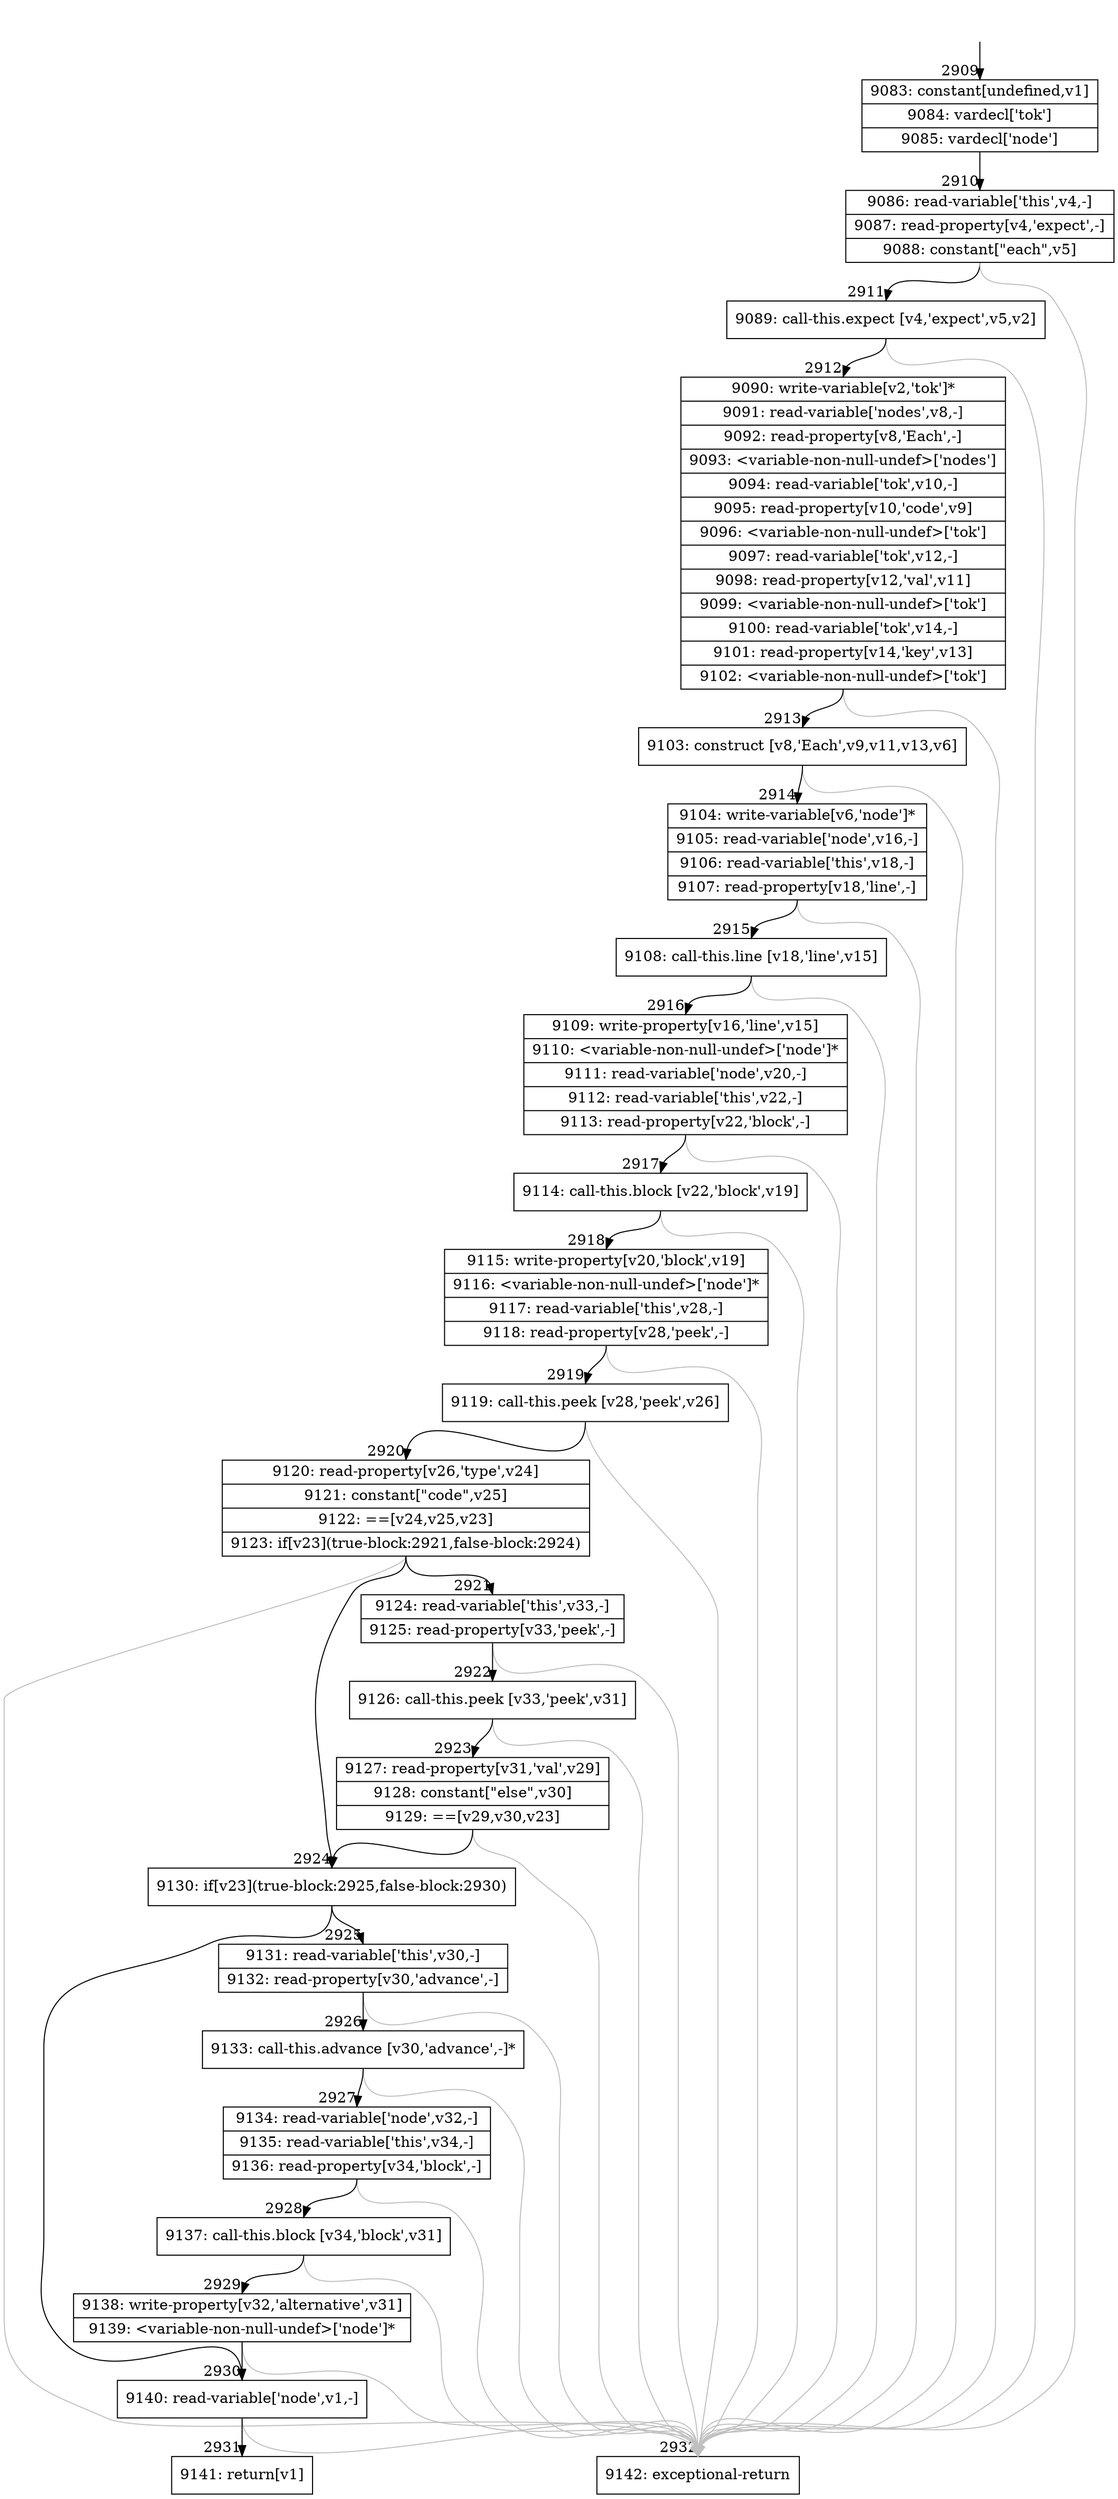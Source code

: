 digraph {
rankdir="TD"
BB_entry177[shape=none,label=""];
BB_entry177 -> BB2909 [tailport=s, headport=n, headlabel="    2909"]
BB2909 [shape=record label="{9083: constant[undefined,v1]|9084: vardecl['tok']|9085: vardecl['node']}" ] 
BB2909 -> BB2910 [tailport=s, headport=n, headlabel="      2910"]
BB2910 [shape=record label="{9086: read-variable['this',v4,-]|9087: read-property[v4,'expect',-]|9088: constant[\"each\",v5]}" ] 
BB2910 -> BB2911 [tailport=s, headport=n, headlabel="      2911"]
BB2910 -> BB2932 [tailport=s, headport=n, color=gray, headlabel="      2932"]
BB2911 [shape=record label="{9089: call-this.expect [v4,'expect',v5,v2]}" ] 
BB2911 -> BB2912 [tailport=s, headport=n, headlabel="      2912"]
BB2911 -> BB2932 [tailport=s, headport=n, color=gray]
BB2912 [shape=record label="{9090: write-variable[v2,'tok']*|9091: read-variable['nodes',v8,-]|9092: read-property[v8,'Each',-]|9093: \<variable-non-null-undef\>['nodes']|9094: read-variable['tok',v10,-]|9095: read-property[v10,'code',v9]|9096: \<variable-non-null-undef\>['tok']|9097: read-variable['tok',v12,-]|9098: read-property[v12,'val',v11]|9099: \<variable-non-null-undef\>['tok']|9100: read-variable['tok',v14,-]|9101: read-property[v14,'key',v13]|9102: \<variable-non-null-undef\>['tok']}" ] 
BB2912 -> BB2913 [tailport=s, headport=n, headlabel="      2913"]
BB2912 -> BB2932 [tailport=s, headport=n, color=gray]
BB2913 [shape=record label="{9103: construct [v8,'Each',v9,v11,v13,v6]}" ] 
BB2913 -> BB2914 [tailport=s, headport=n, headlabel="      2914"]
BB2913 -> BB2932 [tailport=s, headport=n, color=gray]
BB2914 [shape=record label="{9104: write-variable[v6,'node']*|9105: read-variable['node',v16,-]|9106: read-variable['this',v18,-]|9107: read-property[v18,'line',-]}" ] 
BB2914 -> BB2915 [tailport=s, headport=n, headlabel="      2915"]
BB2914 -> BB2932 [tailport=s, headport=n, color=gray]
BB2915 [shape=record label="{9108: call-this.line [v18,'line',v15]}" ] 
BB2915 -> BB2916 [tailport=s, headport=n, headlabel="      2916"]
BB2915 -> BB2932 [tailport=s, headport=n, color=gray]
BB2916 [shape=record label="{9109: write-property[v16,'line',v15]|9110: \<variable-non-null-undef\>['node']*|9111: read-variable['node',v20,-]|9112: read-variable['this',v22,-]|9113: read-property[v22,'block',-]}" ] 
BB2916 -> BB2917 [tailport=s, headport=n, headlabel="      2917"]
BB2916 -> BB2932 [tailport=s, headport=n, color=gray]
BB2917 [shape=record label="{9114: call-this.block [v22,'block',v19]}" ] 
BB2917 -> BB2918 [tailport=s, headport=n, headlabel="      2918"]
BB2917 -> BB2932 [tailport=s, headport=n, color=gray]
BB2918 [shape=record label="{9115: write-property[v20,'block',v19]|9116: \<variable-non-null-undef\>['node']*|9117: read-variable['this',v28,-]|9118: read-property[v28,'peek',-]}" ] 
BB2918 -> BB2919 [tailport=s, headport=n, headlabel="      2919"]
BB2918 -> BB2932 [tailport=s, headport=n, color=gray]
BB2919 [shape=record label="{9119: call-this.peek [v28,'peek',v26]}" ] 
BB2919 -> BB2920 [tailport=s, headport=n, headlabel="      2920"]
BB2919 -> BB2932 [tailport=s, headport=n, color=gray]
BB2920 [shape=record label="{9120: read-property[v26,'type',v24]|9121: constant[\"code\",v25]|9122: ==[v24,v25,v23]|9123: if[v23](true-block:2921,false-block:2924)}" ] 
BB2920 -> BB2924 [tailport=s, headport=n, headlabel="      2924"]
BB2920 -> BB2921 [tailport=s, headport=n, headlabel="      2921"]
BB2920 -> BB2932 [tailport=s, headport=n, color=gray]
BB2921 [shape=record label="{9124: read-variable['this',v33,-]|9125: read-property[v33,'peek',-]}" ] 
BB2921 -> BB2922 [tailport=s, headport=n, headlabel="      2922"]
BB2921 -> BB2932 [tailport=s, headport=n, color=gray]
BB2922 [shape=record label="{9126: call-this.peek [v33,'peek',v31]}" ] 
BB2922 -> BB2923 [tailport=s, headport=n, headlabel="      2923"]
BB2922 -> BB2932 [tailport=s, headport=n, color=gray]
BB2923 [shape=record label="{9127: read-property[v31,'val',v29]|9128: constant[\"else\",v30]|9129: ==[v29,v30,v23]}" ] 
BB2923 -> BB2924 [tailport=s, headport=n]
BB2923 -> BB2932 [tailport=s, headport=n, color=gray]
BB2924 [shape=record label="{9130: if[v23](true-block:2925,false-block:2930)}" ] 
BB2924 -> BB2925 [tailport=s, headport=n, headlabel="      2925"]
BB2924 -> BB2930 [tailport=s, headport=n, headlabel="      2930"]
BB2925 [shape=record label="{9131: read-variable['this',v30,-]|9132: read-property[v30,'advance',-]}" ] 
BB2925 -> BB2926 [tailport=s, headport=n, headlabel="      2926"]
BB2925 -> BB2932 [tailport=s, headport=n, color=gray]
BB2926 [shape=record label="{9133: call-this.advance [v30,'advance',-]*}" ] 
BB2926 -> BB2927 [tailport=s, headport=n, headlabel="      2927"]
BB2926 -> BB2932 [tailport=s, headport=n, color=gray]
BB2927 [shape=record label="{9134: read-variable['node',v32,-]|9135: read-variable['this',v34,-]|9136: read-property[v34,'block',-]}" ] 
BB2927 -> BB2928 [tailport=s, headport=n, headlabel="      2928"]
BB2927 -> BB2932 [tailport=s, headport=n, color=gray]
BB2928 [shape=record label="{9137: call-this.block [v34,'block',v31]}" ] 
BB2928 -> BB2929 [tailport=s, headport=n, headlabel="      2929"]
BB2928 -> BB2932 [tailport=s, headport=n, color=gray]
BB2929 [shape=record label="{9138: write-property[v32,'alternative',v31]|9139: \<variable-non-null-undef\>['node']*}" ] 
BB2929 -> BB2930 [tailport=s, headport=n]
BB2929 -> BB2932 [tailport=s, headport=n, color=gray]
BB2930 [shape=record label="{9140: read-variable['node',v1,-]}" ] 
BB2930 -> BB2931 [tailport=s, headport=n, headlabel="      2931"]
BB2930 -> BB2932 [tailport=s, headport=n, color=gray]
BB2931 [shape=record label="{9141: return[v1]}" ] 
BB2932 [shape=record label="{9142: exceptional-return}" ] 
//#$~ 3187
}
